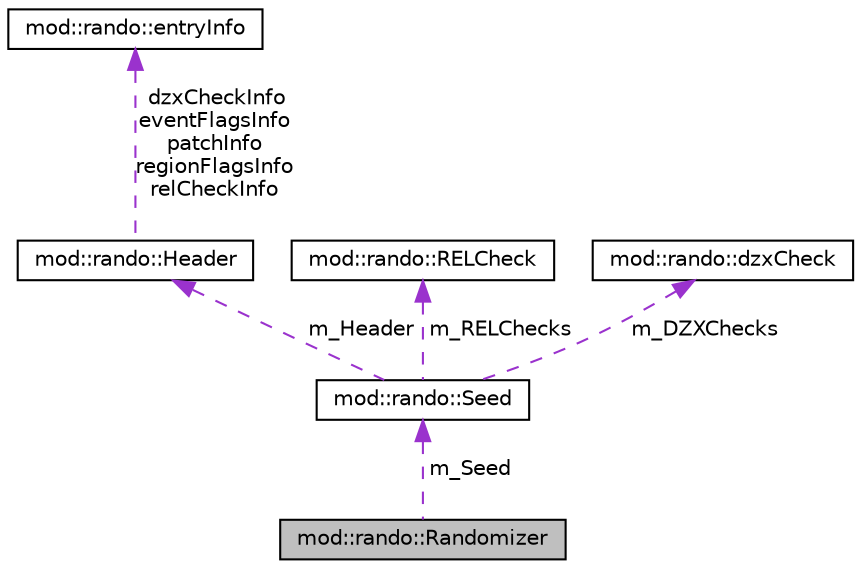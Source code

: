 digraph "mod::rando::Randomizer"
{
 // LATEX_PDF_SIZE
  edge [fontname="Helvetica",fontsize="10",labelfontname="Helvetica",labelfontsize="10"];
  node [fontname="Helvetica",fontsize="10",shape=record];
  Node1 [label="mod::rando::Randomizer",height=0.2,width=0.4,color="black", fillcolor="grey75", style="filled", fontcolor="black",tooltip=" "];
  Node2 -> Node1 [dir="back",color="darkorchid3",fontsize="10",style="dashed",label=" m_Seed" ,fontname="Helvetica"];
  Node2 [label="mod::rando::Seed",height=0.2,width=0.4,color="black", fillcolor="white", style="filled",URL="$d8/d9d/classmod_1_1rando_1_1Seed.html",tooltip=" "];
  Node3 -> Node2 [dir="back",color="darkorchid3",fontsize="10",style="dashed",label=" m_Header" ,fontname="Helvetica"];
  Node3 [label="mod::rando::Header",height=0.2,width=0.4,color="black", fillcolor="white", style="filled",URL="$de/d1d/structmod_1_1rando_1_1Header.html",tooltip=" "];
  Node4 -> Node3 [dir="back",color="darkorchid3",fontsize="10",style="dashed",label=" dzxCheckInfo\neventFlagsInfo\npatchInfo\nregionFlagsInfo\nrelCheckInfo" ,fontname="Helvetica"];
  Node4 [label="mod::rando::entryInfo",height=0.2,width=0.4,color="black", fillcolor="white", style="filled",URL="$d9/d9e/structmod_1_1rando_1_1entryInfo.html",tooltip="Optional functions that have to be executed once and patch/modify the game code."];
  Node5 -> Node2 [dir="back",color="darkorchid3",fontsize="10",style="dashed",label=" m_RELChecks" ,fontname="Helvetica"];
  Node5 [label="mod::rando::RELCheck",height=0.2,width=0.4,color="black", fillcolor="white", style="filled",URL="$de/d87/structmod_1_1rando_1_1RELCheck.html",tooltip=" "];
  Node6 -> Node2 [dir="back",color="darkorchid3",fontsize="10",style="dashed",label=" m_DZXChecks" ,fontname="Helvetica"];
  Node6 [label="mod::rando::dzxCheck",height=0.2,width=0.4,color="black", fillcolor="white", style="filled",URL="$d8/dec/structmod_1_1rando_1_1dzxCheck.html",tooltip=" "];
}
